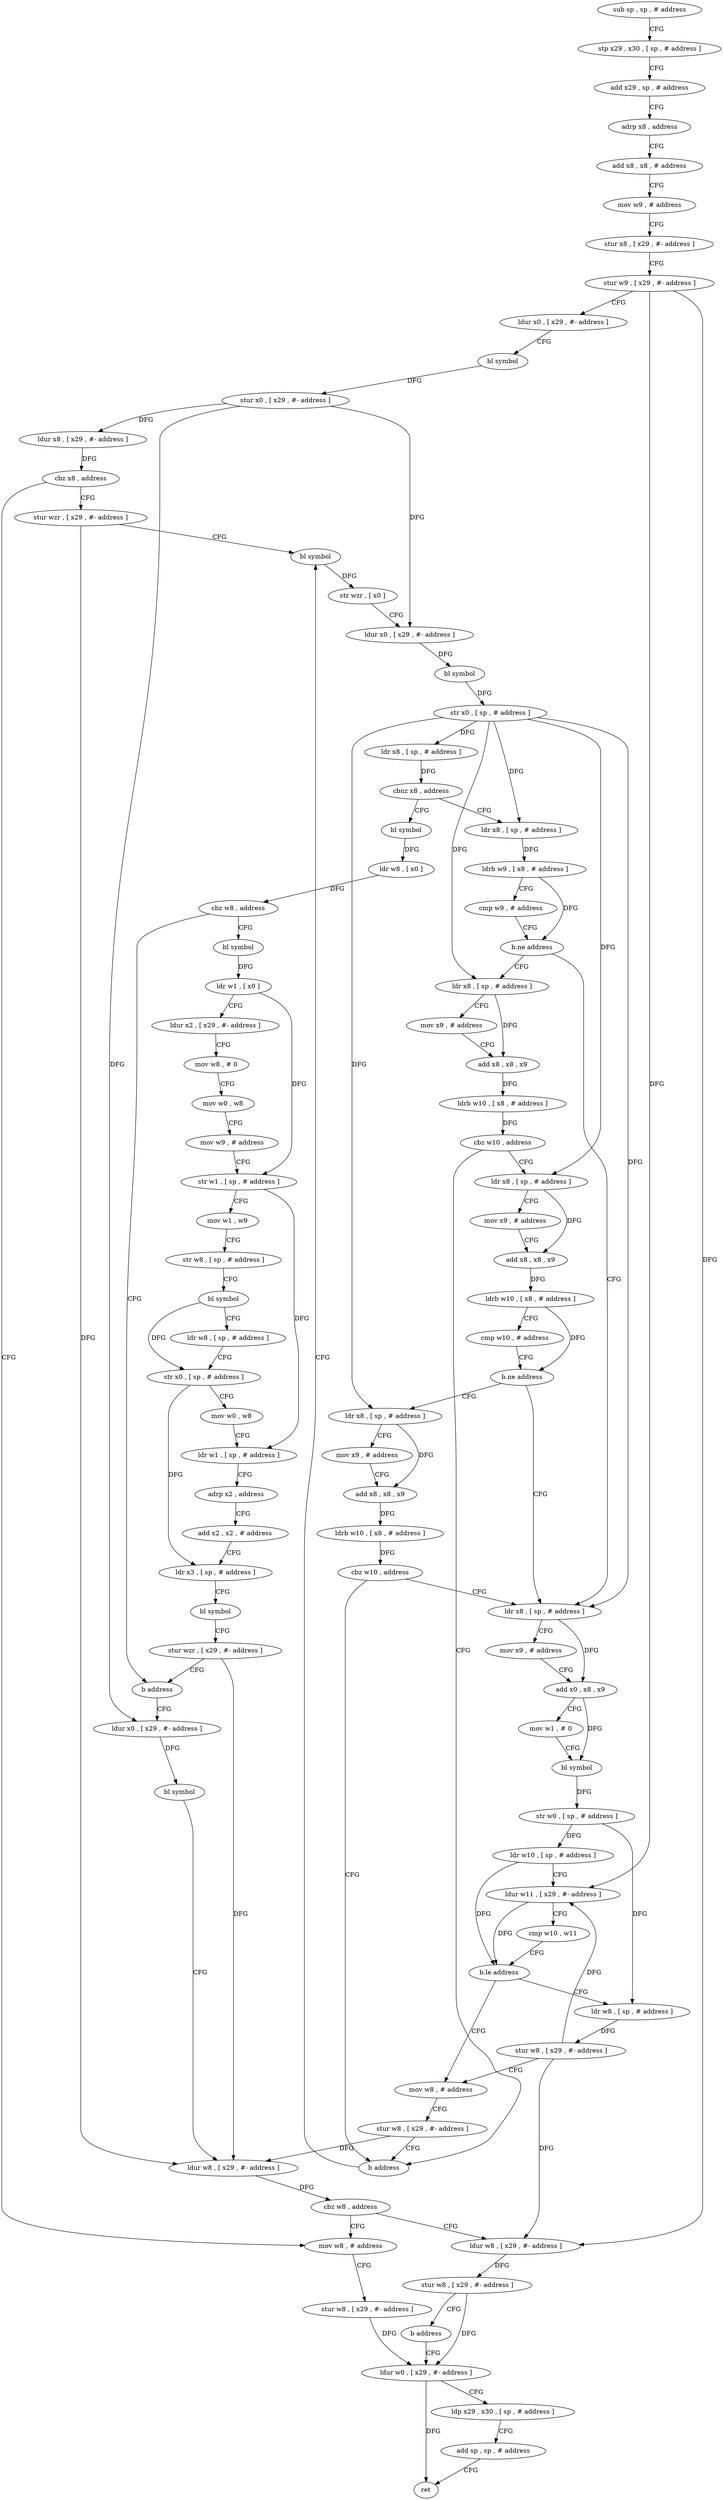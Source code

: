 digraph "func" {
"4299992" [label = "sub sp , sp , # address" ]
"4299996" [label = "stp x29 , x30 , [ sp , # address ]" ]
"4300000" [label = "add x29 , sp , # address" ]
"4300004" [label = "adrp x8 , address" ]
"4300008" [label = "add x8 , x8 , # address" ]
"4300012" [label = "mov w9 , # address" ]
"4300016" [label = "stur x8 , [ x29 , #- address ]" ]
"4300020" [label = "stur w9 , [ x29 , #- address ]" ]
"4300024" [label = "ldur x0 , [ x29 , #- address ]" ]
"4300028" [label = "bl symbol" ]
"4300032" [label = "stur x0 , [ x29 , #- address ]" ]
"4300036" [label = "ldur x8 , [ x29 , #- address ]" ]
"4300040" [label = "cbz x8 , address" ]
"4300336" [label = "mov w8 , # address" ]
"4300044" [label = "stur wzr , [ x29 , #- address ]" ]
"4300340" [label = "stur w8 , [ x29 , #- address ]" ]
"4300344" [label = "ldur w0 , [ x29 , #- address ]" ]
"4300048" [label = "bl symbol" ]
"4300168" [label = "ldr x8 , [ sp , # address ]" ]
"4300172" [label = "ldrb w9 , [ x8 , # address ]" ]
"4300176" [label = "cmp w9 , # address" ]
"4300180" [label = "b.ne address" ]
"4300248" [label = "ldr x8 , [ sp , # address ]" ]
"4300184" [label = "ldr x8 , [ sp , # address ]" ]
"4300076" [label = "bl symbol" ]
"4300080" [label = "ldr w8 , [ x0 ]" ]
"4300084" [label = "cbz w8 , address" ]
"4300164" [label = "b address" ]
"4300088" [label = "bl symbol" ]
"4300252" [label = "mov x9 , # address" ]
"4300256" [label = "add x0 , x8 , x9" ]
"4300260" [label = "mov w1 , # 0" ]
"4300264" [label = "bl symbol" ]
"4300268" [label = "str w0 , [ sp , # address ]" ]
"4300272" [label = "ldr w10 , [ sp , # address ]" ]
"4300276" [label = "ldur w11 , [ x29 , #- address ]" ]
"4300280" [label = "cmp w10 , w11" ]
"4300284" [label = "b.le address" ]
"4300296" [label = "mov w8 , # address" ]
"4300288" [label = "ldr w8 , [ sp , # address ]" ]
"4300188" [label = "mov x9 , # address" ]
"4300192" [label = "add x8 , x8 , x9" ]
"4300196" [label = "ldrb w10 , [ x8 , # address ]" ]
"4300200" [label = "cbz w10 , address" ]
"4300304" [label = "b address" ]
"4300204" [label = "ldr x8 , [ sp , # address ]" ]
"4300308" [label = "ldur x0 , [ x29 , #- address ]" ]
"4300092" [label = "ldr w1 , [ x0 ]" ]
"4300096" [label = "ldur x2 , [ x29 , #- address ]" ]
"4300100" [label = "mov w8 , # 0" ]
"4300104" [label = "mov w0 , w8" ]
"4300108" [label = "mov w9 , # address" ]
"4300112" [label = "str w1 , [ sp , # address ]" ]
"4300116" [label = "mov w1 , w9" ]
"4300120" [label = "str w8 , [ sp , # address ]" ]
"4300124" [label = "bl symbol" ]
"4300128" [label = "ldr w8 , [ sp , # address ]" ]
"4300132" [label = "str x0 , [ sp , # address ]" ]
"4300136" [label = "mov w0 , w8" ]
"4300140" [label = "ldr w1 , [ sp , # address ]" ]
"4300144" [label = "adrp x2 , address" ]
"4300148" [label = "add x2 , x2 , # address" ]
"4300152" [label = "ldr x3 , [ sp , # address ]" ]
"4300156" [label = "bl symbol" ]
"4300160" [label = "stur wzr , [ x29 , #- address ]" ]
"4300300" [label = "stur w8 , [ x29 , #- address ]" ]
"4300292" [label = "stur w8 , [ x29 , #- address ]" ]
"4300208" [label = "mov x9 , # address" ]
"4300212" [label = "add x8 , x8 , x9" ]
"4300216" [label = "ldrb w10 , [ x8 , # address ]" ]
"4300220" [label = "cmp w10 , # address" ]
"4300224" [label = "b.ne address" ]
"4300228" [label = "ldr x8 , [ sp , # address ]" ]
"4300312" [label = "bl symbol" ]
"4300316" [label = "ldur w8 , [ x29 , #- address ]" ]
"4300320" [label = "cbz w8 , address" ]
"4300324" [label = "ldur w8 , [ x29 , #- address ]" ]
"4300052" [label = "str wzr , [ x0 ]" ]
"4300056" [label = "ldur x0 , [ x29 , #- address ]" ]
"4300060" [label = "bl symbol" ]
"4300064" [label = "str x0 , [ sp , # address ]" ]
"4300068" [label = "ldr x8 , [ sp , # address ]" ]
"4300072" [label = "cbnz x8 , address" ]
"4300232" [label = "mov x9 , # address" ]
"4300236" [label = "add x8 , x8 , x9" ]
"4300240" [label = "ldrb w10 , [ x8 , # address ]" ]
"4300244" [label = "cbz w10 , address" ]
"4300328" [label = "stur w8 , [ x29 , #- address ]" ]
"4300332" [label = "b address" ]
"4300348" [label = "ldp x29 , x30 , [ sp , # address ]" ]
"4300352" [label = "add sp , sp , # address" ]
"4300356" [label = "ret" ]
"4299992" -> "4299996" [ label = "CFG" ]
"4299996" -> "4300000" [ label = "CFG" ]
"4300000" -> "4300004" [ label = "CFG" ]
"4300004" -> "4300008" [ label = "CFG" ]
"4300008" -> "4300012" [ label = "CFG" ]
"4300012" -> "4300016" [ label = "CFG" ]
"4300016" -> "4300020" [ label = "CFG" ]
"4300020" -> "4300024" [ label = "CFG" ]
"4300020" -> "4300276" [ label = "DFG" ]
"4300020" -> "4300324" [ label = "DFG" ]
"4300024" -> "4300028" [ label = "CFG" ]
"4300028" -> "4300032" [ label = "DFG" ]
"4300032" -> "4300036" [ label = "DFG" ]
"4300032" -> "4300056" [ label = "DFG" ]
"4300032" -> "4300308" [ label = "DFG" ]
"4300036" -> "4300040" [ label = "DFG" ]
"4300040" -> "4300336" [ label = "CFG" ]
"4300040" -> "4300044" [ label = "CFG" ]
"4300336" -> "4300340" [ label = "CFG" ]
"4300044" -> "4300048" [ label = "CFG" ]
"4300044" -> "4300316" [ label = "DFG" ]
"4300340" -> "4300344" [ label = "DFG" ]
"4300344" -> "4300348" [ label = "CFG" ]
"4300344" -> "4300356" [ label = "DFG" ]
"4300048" -> "4300052" [ label = "DFG" ]
"4300168" -> "4300172" [ label = "DFG" ]
"4300172" -> "4300176" [ label = "CFG" ]
"4300172" -> "4300180" [ label = "DFG" ]
"4300176" -> "4300180" [ label = "CFG" ]
"4300180" -> "4300248" [ label = "CFG" ]
"4300180" -> "4300184" [ label = "CFG" ]
"4300248" -> "4300252" [ label = "CFG" ]
"4300248" -> "4300256" [ label = "DFG" ]
"4300184" -> "4300188" [ label = "CFG" ]
"4300184" -> "4300192" [ label = "DFG" ]
"4300076" -> "4300080" [ label = "DFG" ]
"4300080" -> "4300084" [ label = "DFG" ]
"4300084" -> "4300164" [ label = "CFG" ]
"4300084" -> "4300088" [ label = "CFG" ]
"4300164" -> "4300308" [ label = "CFG" ]
"4300088" -> "4300092" [ label = "DFG" ]
"4300252" -> "4300256" [ label = "CFG" ]
"4300256" -> "4300260" [ label = "CFG" ]
"4300256" -> "4300264" [ label = "DFG" ]
"4300260" -> "4300264" [ label = "CFG" ]
"4300264" -> "4300268" [ label = "DFG" ]
"4300268" -> "4300272" [ label = "DFG" ]
"4300268" -> "4300288" [ label = "DFG" ]
"4300272" -> "4300276" [ label = "CFG" ]
"4300272" -> "4300284" [ label = "DFG" ]
"4300276" -> "4300280" [ label = "CFG" ]
"4300276" -> "4300284" [ label = "DFG" ]
"4300280" -> "4300284" [ label = "CFG" ]
"4300284" -> "4300296" [ label = "CFG" ]
"4300284" -> "4300288" [ label = "CFG" ]
"4300296" -> "4300300" [ label = "CFG" ]
"4300288" -> "4300292" [ label = "DFG" ]
"4300188" -> "4300192" [ label = "CFG" ]
"4300192" -> "4300196" [ label = "DFG" ]
"4300196" -> "4300200" [ label = "DFG" ]
"4300200" -> "4300304" [ label = "CFG" ]
"4300200" -> "4300204" [ label = "CFG" ]
"4300304" -> "4300048" [ label = "CFG" ]
"4300204" -> "4300208" [ label = "CFG" ]
"4300204" -> "4300212" [ label = "DFG" ]
"4300308" -> "4300312" [ label = "DFG" ]
"4300092" -> "4300096" [ label = "CFG" ]
"4300092" -> "4300112" [ label = "DFG" ]
"4300096" -> "4300100" [ label = "CFG" ]
"4300100" -> "4300104" [ label = "CFG" ]
"4300104" -> "4300108" [ label = "CFG" ]
"4300108" -> "4300112" [ label = "CFG" ]
"4300112" -> "4300116" [ label = "CFG" ]
"4300112" -> "4300140" [ label = "DFG" ]
"4300116" -> "4300120" [ label = "CFG" ]
"4300120" -> "4300124" [ label = "CFG" ]
"4300124" -> "4300128" [ label = "CFG" ]
"4300124" -> "4300132" [ label = "DFG" ]
"4300128" -> "4300132" [ label = "CFG" ]
"4300132" -> "4300136" [ label = "CFG" ]
"4300132" -> "4300152" [ label = "DFG" ]
"4300136" -> "4300140" [ label = "CFG" ]
"4300140" -> "4300144" [ label = "CFG" ]
"4300144" -> "4300148" [ label = "CFG" ]
"4300148" -> "4300152" [ label = "CFG" ]
"4300152" -> "4300156" [ label = "CFG" ]
"4300156" -> "4300160" [ label = "CFG" ]
"4300160" -> "4300164" [ label = "CFG" ]
"4300160" -> "4300316" [ label = "DFG" ]
"4300300" -> "4300304" [ label = "CFG" ]
"4300300" -> "4300316" [ label = "DFG" ]
"4300292" -> "4300296" [ label = "CFG" ]
"4300292" -> "4300276" [ label = "DFG" ]
"4300292" -> "4300324" [ label = "DFG" ]
"4300208" -> "4300212" [ label = "CFG" ]
"4300212" -> "4300216" [ label = "DFG" ]
"4300216" -> "4300220" [ label = "CFG" ]
"4300216" -> "4300224" [ label = "DFG" ]
"4300220" -> "4300224" [ label = "CFG" ]
"4300224" -> "4300248" [ label = "CFG" ]
"4300224" -> "4300228" [ label = "CFG" ]
"4300228" -> "4300232" [ label = "CFG" ]
"4300228" -> "4300236" [ label = "DFG" ]
"4300312" -> "4300316" [ label = "CFG" ]
"4300316" -> "4300320" [ label = "DFG" ]
"4300320" -> "4300336" [ label = "CFG" ]
"4300320" -> "4300324" [ label = "CFG" ]
"4300324" -> "4300328" [ label = "DFG" ]
"4300052" -> "4300056" [ label = "CFG" ]
"4300056" -> "4300060" [ label = "DFG" ]
"4300060" -> "4300064" [ label = "DFG" ]
"4300064" -> "4300068" [ label = "DFG" ]
"4300064" -> "4300168" [ label = "DFG" ]
"4300064" -> "4300248" [ label = "DFG" ]
"4300064" -> "4300184" [ label = "DFG" ]
"4300064" -> "4300204" [ label = "DFG" ]
"4300064" -> "4300228" [ label = "DFG" ]
"4300068" -> "4300072" [ label = "DFG" ]
"4300072" -> "4300168" [ label = "CFG" ]
"4300072" -> "4300076" [ label = "CFG" ]
"4300232" -> "4300236" [ label = "CFG" ]
"4300236" -> "4300240" [ label = "DFG" ]
"4300240" -> "4300244" [ label = "DFG" ]
"4300244" -> "4300304" [ label = "CFG" ]
"4300244" -> "4300248" [ label = "CFG" ]
"4300328" -> "4300332" [ label = "CFG" ]
"4300328" -> "4300344" [ label = "DFG" ]
"4300332" -> "4300344" [ label = "CFG" ]
"4300348" -> "4300352" [ label = "CFG" ]
"4300352" -> "4300356" [ label = "CFG" ]
}
